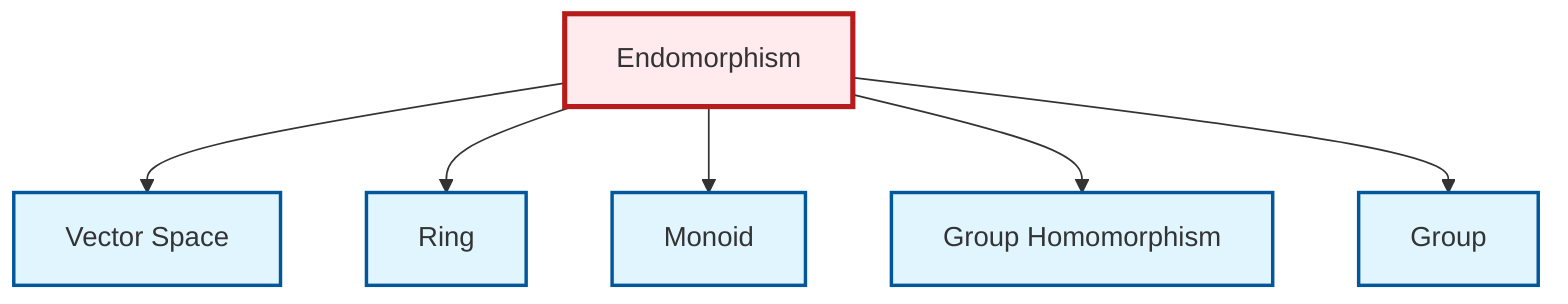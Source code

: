 graph TD
    classDef definition fill:#e1f5fe,stroke:#01579b,stroke-width:2px
    classDef theorem fill:#f3e5f5,stroke:#4a148c,stroke-width:2px
    classDef axiom fill:#fff3e0,stroke:#e65100,stroke-width:2px
    classDef example fill:#e8f5e9,stroke:#1b5e20,stroke-width:2px
    classDef current fill:#ffebee,stroke:#b71c1c,stroke-width:3px
    def-ring["Ring"]:::definition
    def-endomorphism["Endomorphism"]:::definition
    def-group["Group"]:::definition
    def-homomorphism["Group Homomorphism"]:::definition
    def-monoid["Monoid"]:::definition
    def-vector-space["Vector Space"]:::definition
    def-endomorphism --> def-vector-space
    def-endomorphism --> def-ring
    def-endomorphism --> def-monoid
    def-endomorphism --> def-homomorphism
    def-endomorphism --> def-group
    class def-endomorphism current